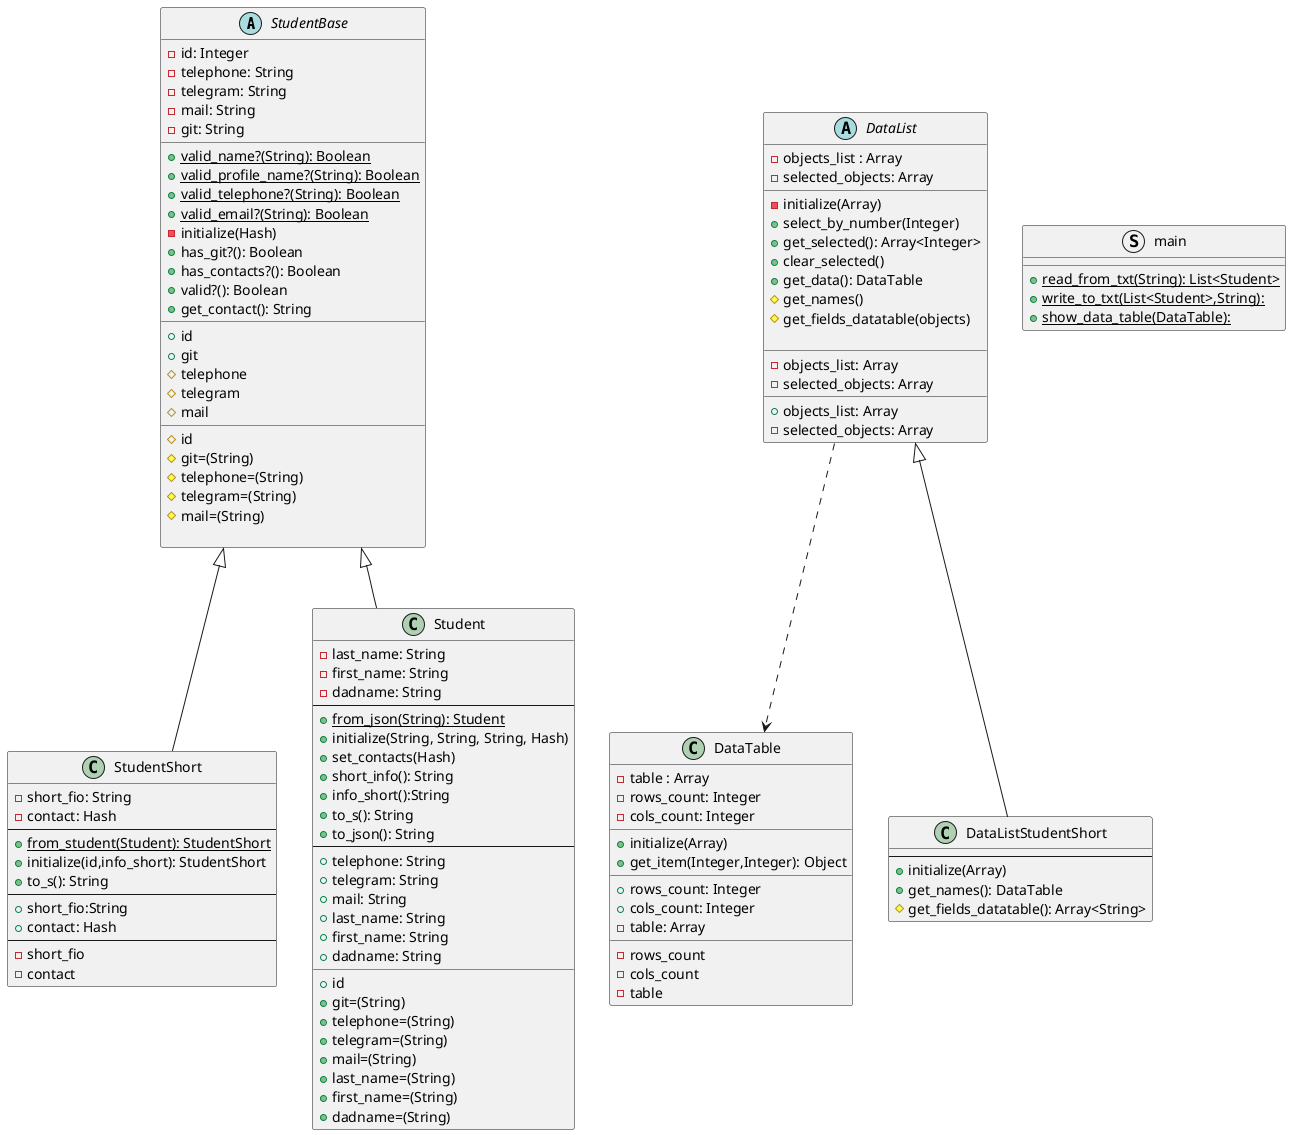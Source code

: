 @startuml
'https://plantuml.com/class-diagram
abstract class StudentBase {
    -id: Integer
    -telephone: String
    -telegram: String
    -mail: String
    -git: String
    __
    +{static}valid_name?(String): Boolean
    +{static}valid_profile_name?(String): Boolean
    +{static}valid_telephone?(String): Boolean
    +{static}valid_email?(String): Boolean
    -initialize(Hash)
    +has_git?(): Boolean
    +has_contacts?(): Boolean
    +valid?(): Boolean
    +get_contact(): String
    __
    +id
    +git
    #telephone
    #telegram
    #mail
    __
    #id
    #git=(String)
    #telephone=(String)
    #telegram=(String)
    #mail=(String)

}
class StudentShort extends StudentBase {
    -short_fio: String
    -contact: Hash
    --
    +{static}from_student(Student): StudentShort
    +initialize(id,info_short): StudentShort
    +to_s(): String
    --
    +short_fio:String
    +contact: Hash
    --
    -short_fio
    -contact
}
class Student extends StudentBase{
    -last_name: String
    -first_name: String
    -dadname: String
    --
    +{static}from_json(String): Student
    +initialize(String, String, String, Hash)
    +set_contacts(Hash)
    +short_info(): String
    +info_short():String
    +to_s(): String
    +to_json(): String
    --
    +telephone: String
    +telegram: String
    +mail: String
    +last_name: String
    +first_name: String
    +dadname: String
    __
    +id
    +git=(String)
    +telephone=(String)
    +telegram=(String)
    +mail=(String)
    +last_name=(String)
    +first_name=(String)
    +dadname=(String)
}

class DataTable{
    -table : Array
    -rows_count: Integer
    -cols_count: Integer
    __
    +initialize(Array)
    +get_item(Integer,Integer): Object
    __
    +rows_count: Integer
    +cols_count: Integer
    -table: Array
    __
    -rows_count
    -cols_count
    -table
}
abstract class DataList{
    -objects_list : Array
    -selected_objects: Array
    __
    -initialize(Array)
    +select_by_number(Integer)
    +get_selected(): Array<Integer>
    +clear_selected()
    +get_data(): DataTable
    #get_names()
    #get_fields_datatable(objects)

    __
    -objects_list: Array
    -selected_objects: Array
    __
    +objects_list: Array
    -selected_objects: Array
}

class DataListStudentShort extends DataList{
    --
    +initialize(Array)
    +get_names(): DataTable
    #get_fields_datatable(): Array<String>
}


struct main {
    +{static}read_from_txt(String): List<Student>
    +{static}write_to_txt(List<Student>,String):
    +{static}show_data_table(DataTable):
}



DataList ..> DataTable
@enduml
